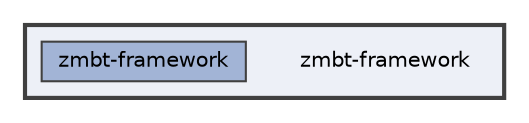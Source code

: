 digraph "zmbt-framework"
{
 // LATEX_PDF_SIZE
  bgcolor="transparent";
  edge [fontname=Helvetica,fontsize=10,labelfontname=Helvetica,labelfontsize=10];
  node [fontname=Helvetica,fontsize=10,shape=box,height=0.2,width=0.4];
  compound=true
  subgraph clusterdir_5cc8f6c6cee9c6709f50999cbc2a49c0 {
    graph [ bgcolor="#edf0f7", pencolor="grey25", label="", fontname=Helvetica,fontsize=10 style="filled,bold", URL="dir_5cc8f6c6cee9c6709f50999cbc2a49c0.html",tooltip=""]
    dir_5cc8f6c6cee9c6709f50999cbc2a49c0 [shape=plaintext, label="zmbt-framework"];
  dir_bb0a9de190a5c1cb17a41c225c0cd423 [label="zmbt-framework", fillcolor="#a2b4d6", color="grey25", style="filled", URL="dir_bb0a9de190a5c1cb17a41c225c0cd423.html",tooltip=""];
  }
}

